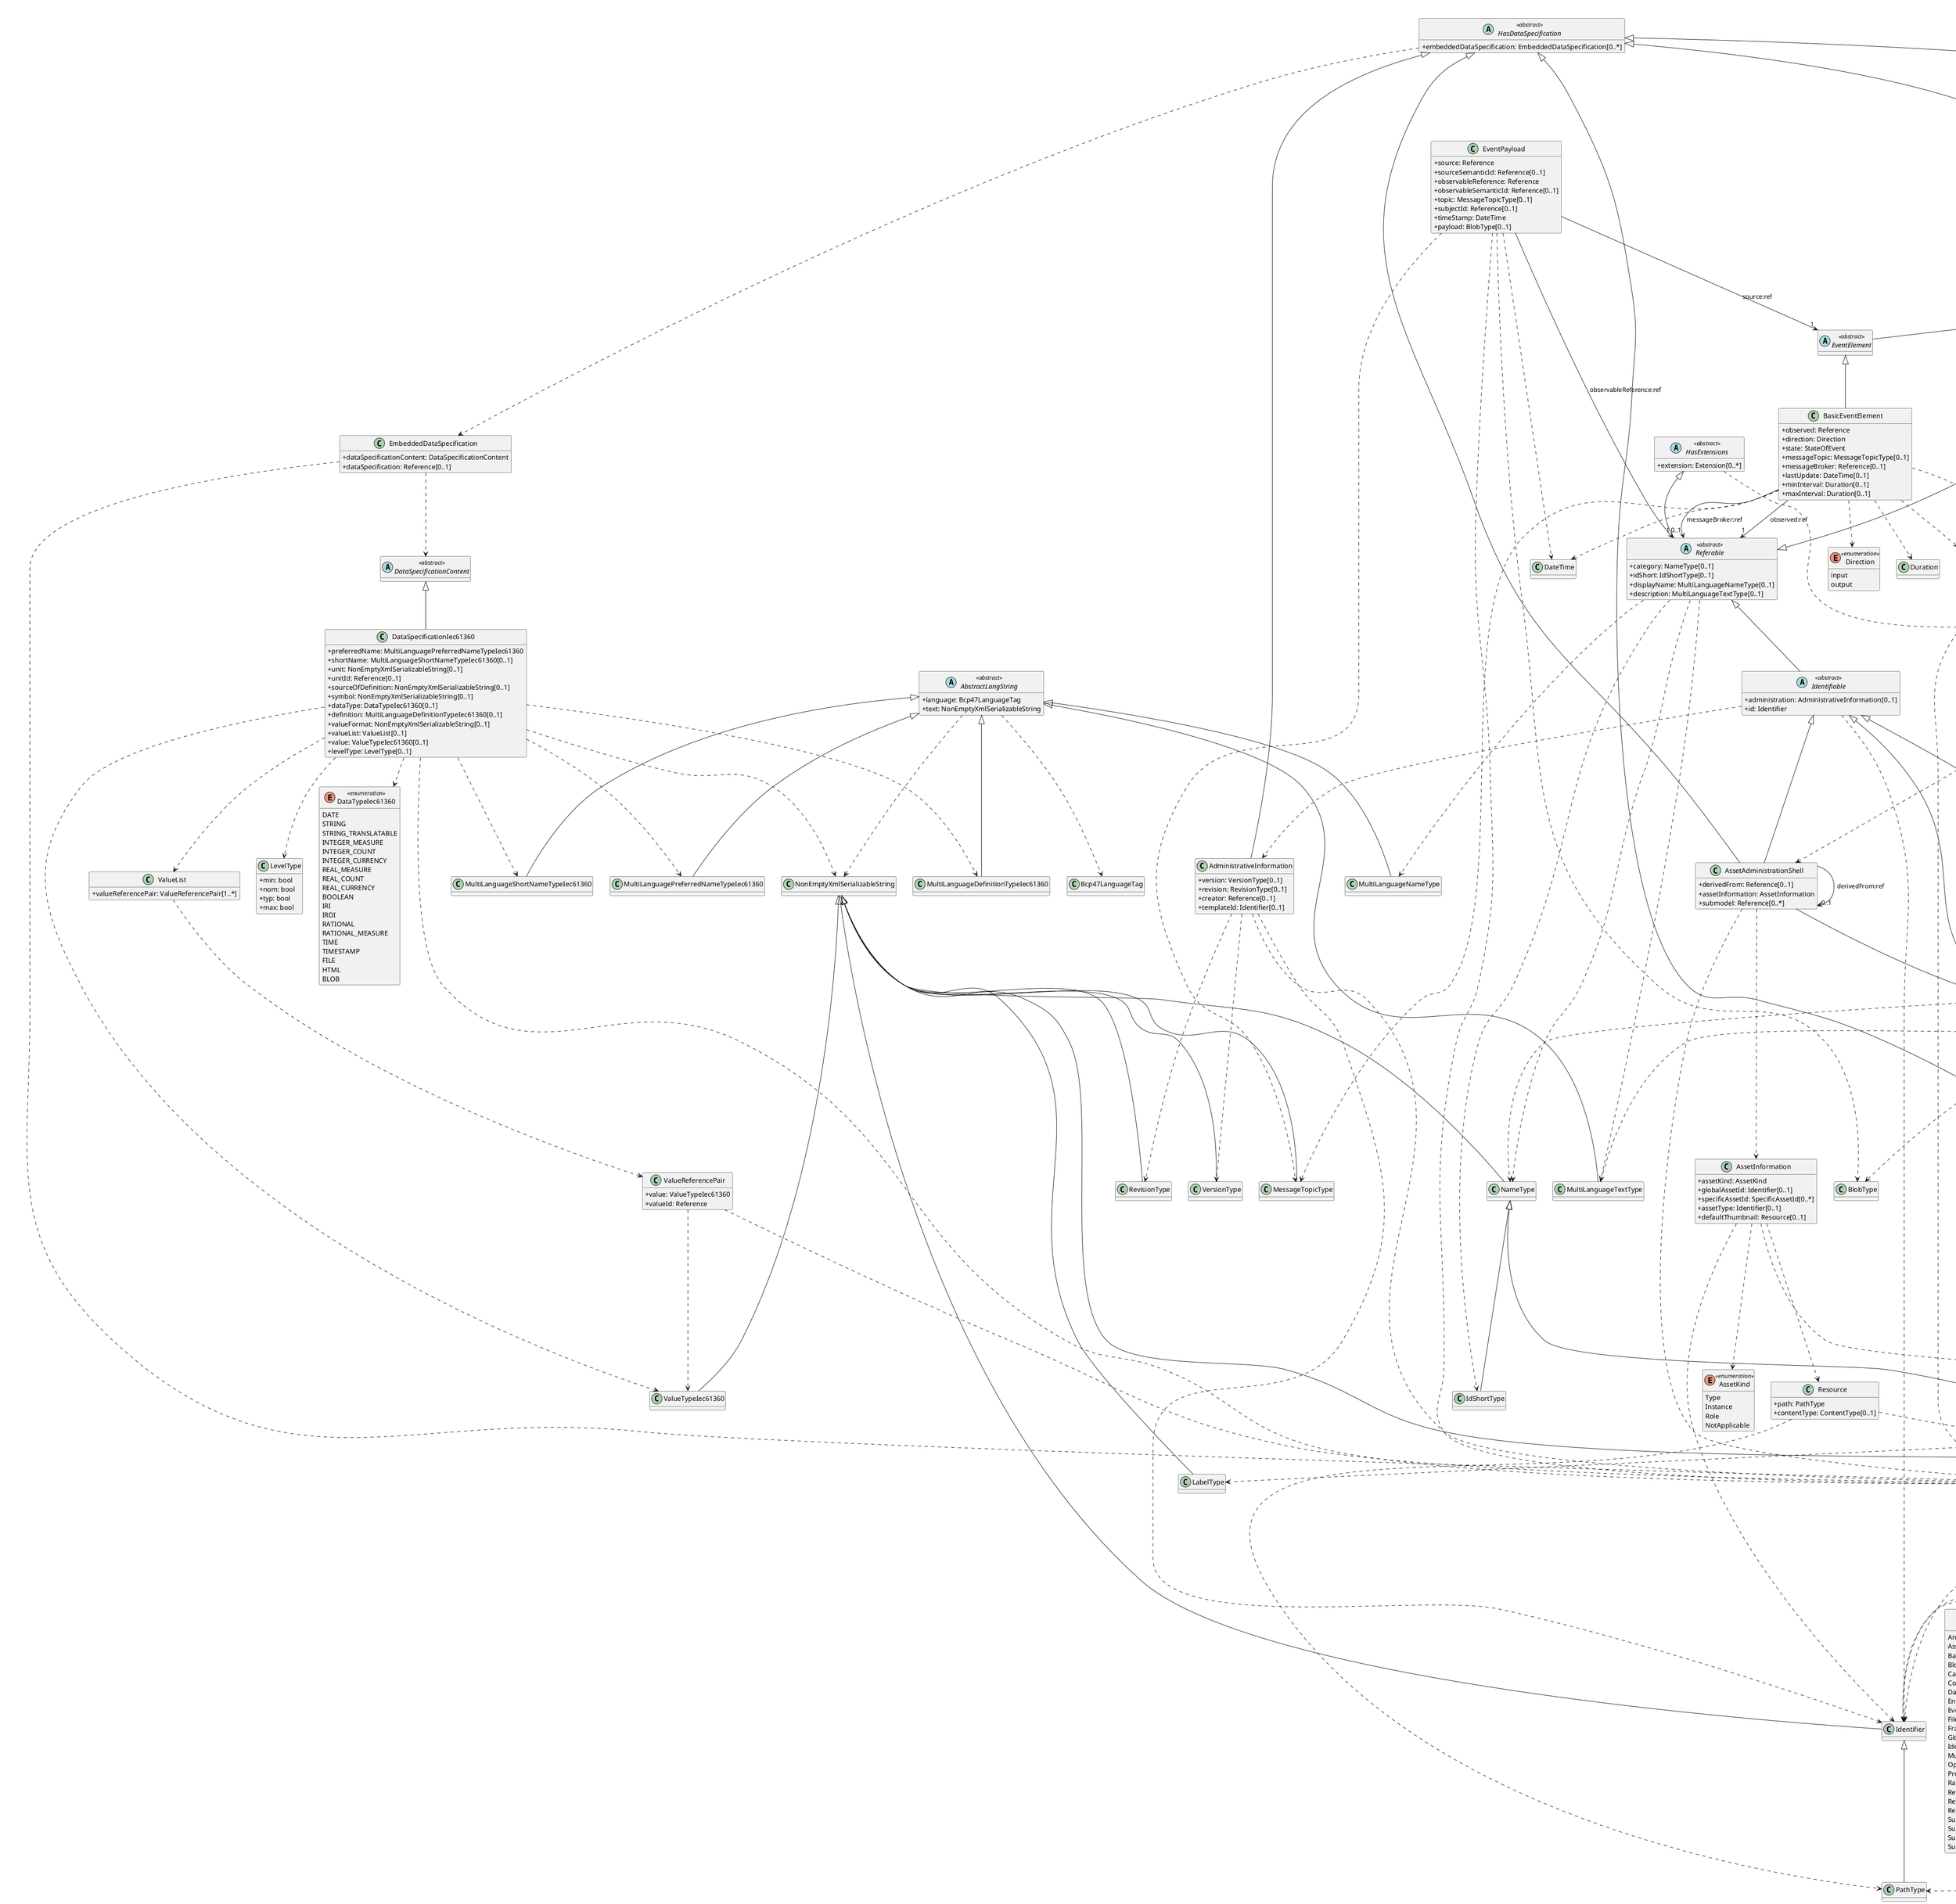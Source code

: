 @startuml
skinparam classAttributeIconSize 0
hide methods

enum AasSubmodelElements <<enumeration>> {
  AnnotatedRelationshipElement
  BasicEventElement
  Blob
  Capability
  DataElement
  Entity
  EventElement
  File
  MultiLanguageProperty
  Operation
  Property
  Range
  ReferenceElement
  RelationshipElement
  SubmodelElement
  SubmodelElementList
  SubmodelElementCollection
}
abstract class AbstractLangString <<abstract>> {
  +language: Bcp47LanguageTag 
  +text: NonEmptyXmlSerializableString 
}
class AdministrativeInformation {
  +version: VersionType[0..1] 
  +revision: RevisionType[0..1] 
  +creator: Reference[0..1] 
  +templateId: Identifier[0..1] 
}
class AnnotatedRelationshipElement {
  +annotation: DataElement[0..*] 
}
class AssetAdministrationShell {
  +derivedFrom: Reference[0..1] 
  +assetInformation: AssetInformation 
  +submodel: Reference[0..*] 
}
class AssetInformation {
  +assetKind: AssetKind 
  +globalAssetId: Identifier[0..1] 
  +specificAssetId: SpecificAssetId[0..*] 
  +assetType: Identifier[0..1] 
  +defaultThumbnail: Resource[0..1] 
}
enum AssetKind <<enumeration>> {
  Type
  Instance
  Role
  NotApplicable
}
class Bcp47LanguageTag {
}
class BasicEventElement {
  +observed: Reference 
  +direction: Direction 
  +state: StateOfEvent 
  +messageTopic: MessageTopicType[0..1] 
  +messageBroker: Reference[0..1] 
  +lastUpdate: DateTime[0..1] 
  +minInterval: Duration[0..1] 
  +maxInterval: Duration[0..1] 
}
class Blob {
  +value: BlobType[0..1] 
  +contentType: ContentType 
}
class BlobType {
}
class Capability {
}
class ConceptDescription {
  +isCaseOf: Reference[0..*] 
}
class ContentType {
}
abstract class DataElement <<abstract>> {
}
class DataSpecificationIec61360 {
  +preferredName: MultiLanguagePreferredNameTypeIec61360 
  +shortName: MultiLanguageShortNameTypeIec61360[0..1] 
  +unit: NonEmptyXmlSerializableString[0..1] 
  +unitId: Reference[0..1] 
  +sourceOfDefinition: NonEmptyXmlSerializableString[0..1] 
  +symbol: NonEmptyXmlSerializableString[0..1] 
  +dataType: DataTypeIec61360[0..1] 
  +definition: MultiLanguageDefinitionTypeIec61360[0..1] 
  +valueFormat: NonEmptyXmlSerializableString[0..1] 
  +valueList: ValueList[0..1] 
  +value: ValueTypeIec61360[0..1] 
  +levelType: LevelType[0..1] 
}
abstract class DataSpecificationContent <<abstract>> {
}
enum DataTypeIec61360 <<enumeration>> {
  DATE
  STRING
  STRING_TRANSLATABLE
  INTEGER_MEASURE
  INTEGER_COUNT
  INTEGER_CURRENCY
  REAL_MEASURE
  REAL_COUNT
  REAL_CURRENCY
  BOOLEAN
  IRI
  IRDI
  RATIONAL
  RATIONAL_MEASURE
  TIME
  TIMESTAMP
  FILE
  HTML
  BLOB
}
enum DataTypeDefXsd <<enumeration>> {
  xs:anyURI
  xs:base64Binary
  xs:boolean
  xs:byte
  xs:date
  xs:dateTime
  xs:decimal
  xs:double
  xs:duration
  xs:float
  xs:gDay
  xs:gMonth
  xs:gMonthDay
  xs:gYear
  xs:gYearMonth
  xs:hexBinary
  xs:int
  xs:integer
  xs:long
  xs:negativeInteger
  xs:nonNegativeInteger
  xs:nonPositiveInteger
  xs:positiveInteger
  xs:short
  xs:string
  xs:time
  xs:unsignedByte
  xs:unsignedInt
  xs:unsignedLong
  xs:unsignedShort
}
class DateTime {
}
enum Direction <<enumeration>> {
  input
  output
}
class Duration {
}
class EmbeddedDataSpecification {
  +dataSpecificationContent: DataSpecificationContent 
  +dataSpecification: Reference[0..1] 
}
class Entity {
  +statement: SubmodelElement[0..*] 
  +entityType: EntityType[0..1] 
  +globalAssetId: Identifier[0..1] 
  +specificAssetId: SpecificAssetId[0..*] 
}
enum EntityType <<enumeration>> {
  CoManagedEntity
  SelfManagedEntity
}
class Environment {
  +assetAdministrationShell: AssetAdministrationShell[0..*] 
  +submodel: Submodel[0..*] 
  +conceptDescription: ConceptDescription[0..*] 
}
abstract class EventElement <<abstract>> {
}
class EventPayload {
  +source: Reference 
  +sourceSemanticId: Reference[0..1] 
  +observableReference: Reference 
  +observableSemanticId: Reference[0..1] 
  +topic: MessageTopicType[0..1] 
  +subjectId: Reference[0..1] 
  +timeStamp: DateTime 
  +payload: BlobType[0..1] 
}
class Extension {
  +name: NameType 
  +valueType: DataTypeDefXsd[0..1] 
  +value: ValueDataType[0..1] 
  +refersTo: Reference[0..*] 
}
class File {
  +value: PathType[0..1] 
  +contentType: ContentType 
}
abstract class HasDataSpecification <<abstract>> {
  +embeddedDataSpecification: EmbeddedDataSpecification[0..*] 
}
abstract class HasExtensions <<abstract>> {
  +extension: Extension[0..*] 
}
abstract class HasKind <<abstract>> {
  +kind: ModellingKind[0..1] 
}
abstract class HasSemantics <<abstract>> {
  +semanticId: Reference[0..1] 
  +supplementalSemanticId: Reference[0..*] 
}
class IdShortType {
}
abstract class Identifiable <<abstract>> {
  +administration: AdministrativeInformation[0..1] 
  +id: Identifier 
}
class Identifier {
}
class Key {
  +type: KeyTypes 
  +value: Identifier 
}
enum KeyTypes <<enumeration>> {
  AnnotatedRelationshipElement
  AssetAdministrationShell
  BasicEventElement
  Blob
  Capability
  ConceptDescription
  DataElement
  Entity
  EventElement
  File
  FragmentReference
  GlobalReference
  Identifiable
  MultiLanguageProperty
  Operation
  Property
  Range
  Referable
  ReferenceElement
  RelationshipElement
  Submodel
  SubmodelElement
  SubmodelElementCollection
  SubmodelElementList
}
class LabelType {
}
class MultiLanguageDefinitionTypeIec61360 {
}
class MultiLanguageNameType {
}
class MultiLanguagePreferredNameTypeIec61360 {
}
class MultiLanguageShortNameTypeIec61360 {
}
class MultiLanguageTextType {
}
class LevelType {
  +min: bool 
  +nom: bool 
  +typ: bool 
  +max: bool 
}
class MessageTopicType {
}
enum ModellingKind <<enumeration>> {
  Template
  Instance
}
class MultiLanguageProperty {
  +value: MultiLanguageTextType[0..1] 
  +valueId: Reference[0..1] 
}
class NameType {
}
class NonEmptyXmlSerializableString {
}
class Operation {
  +inputVariable: OperationVariable[0..*] 
  +outputVariable: OperationVariable[0..*] 
  +inoutputVariable: OperationVariable[0..*] 
}
class OperationVariable {
  +value: SubmodelElement 
}
class PathType {
}
class Property {
  +valueType: DataTypeDefXsd 
  +value: ValueDataType[0..1] 
  +valueId: Reference[0..1] 
}
abstract class Qualifiable <<abstract>> {
  +qualifier: Qualifier[0..*] 
}
class Qualifier {
  +kind: QualifierKind[0..1] 
  +type: QualifierType 
  +valueType: DataTypeDefXsd 
  +value: ValueDataType[0..1] 
  +valueId: Reference[0..1] 
}
enum QualifierKind <<enumeration>> {
  ValueQualifier
  ConceptQualifier
  TemplateQualifier
}
class QualifierType {
}
class Range {
  +valueType: DataTypeDefXsd 
  +min: ValueDataType[0..1] 
  +max: ValueDataType[0..1] 
}
abstract class Referable <<abstract>> {
  +category: NameType[0..1] 
  +idShort: IdShortType[0..1] 
  +displayName: MultiLanguageNameType[0..1] 
  +description: MultiLanguageTextType[0..1] 
}
class Reference {
  +type: ReferenceTypes 
  +referredSemanticId: Reference[0..1] 
  +key: Key[1..*] 
}
class ReferenceElement {
  +value: Reference[0..1] 
}
enum ReferenceTypes <<enumeration>> {
  ExternalReference
  ModelReference
}
class RelationshipElement {
  +first: Reference 
  +second: Reference 
}
class Resource {
  +path: PathType 
  +contentType: ContentType[0..1] 
}
class RevisionType {
}
class SpecificAssetId {
  +name: LabelType 
  +value: Identifier 
  +externalSubjectId: Reference[0..1] 
}
enum StateOfEvent <<enumeration>> {
  on
  off
}
class Submodel {
  +submodelElement: SubmodelElement[0..*] 
}
abstract class SubmodelElement <<abstract>> {
}
class SubmodelElementCollection {
  +value: SubmodelElement[0..*] 
}
class SubmodelElementList {
  +orderRelevant: bool[0..1] 
  +semanticIdListElement: Reference[0..1] 
  +typeValueListElement: AasSubmodelElements 
  +valueTypeListElement: DataTypeDefXsd[0..1] 
  +value: SubmodelElement[0..*] 
}
class ValueDataType {
}
class ValueList {
  +valueReferencePair: ValueReferencePair[1..*] 
}
class ValueReferencePair {
  +value: ValueTypeIec61360 
  +valueId: Reference 
}
class ValueTypeIec61360 {
}
class VersionType {
}
AbstractLangString ..> Bcp47LanguageTag
AbstractLangString ..> NonEmptyXmlSerializableString
AbstractLangString <|-- MultiLanguageDefinitionTypeIec61360
AbstractLangString <|-- MultiLanguageNameType
AbstractLangString <|-- MultiLanguagePreferredNameTypeIec61360
AbstractLangString <|-- MultiLanguageShortNameTypeIec61360
AbstractLangString <|-- MultiLanguageTextType
AdministrativeInformation ..> VersionType
AdministrativeInformation ..> RevisionType
AdministrativeInformation ..> Reference
AdministrativeInformation ..> Identifier
AnnotatedRelationshipElement ..> DataElement
AssetAdministrationShell ..> Reference
AssetAdministrationShell ..> AssetInformation
AssetAdministrationShell -->"0..*" Submodel : submodel:ref
AssetAdministrationShell -->"0..1" AssetAdministrationShell : derivedFrom:ref
AssetInformation ..> AssetKind
AssetInformation ..> Identifier
AssetInformation ..> SpecificAssetId
AssetInformation ..> Resource
BasicEventElement ..> Reference
BasicEventElement ..> Direction
BasicEventElement ..> StateOfEvent
BasicEventElement ..> MessageTopicType
BasicEventElement ..> DateTime
BasicEventElement ..> Duration
BasicEventElement -->"0..1" Referable : messageBroker:ref
BasicEventElement -->"1" Referable : observed:ref
Blob ..> BlobType
Blob ..> ContentType
ConceptDescription ..> Reference
DataElement <|-- Blob
DataElement <|-- File
DataElement <|-- MultiLanguageProperty
DataElement <|-- Property
DataElement <|-- Range
DataElement <|-- ReferenceElement
DataSpecificationContent <|-- DataSpecificationIec61360
DataSpecificationIec61360 ..> MultiLanguagePreferredNameTypeIec61360
DataSpecificationIec61360 ..> MultiLanguageShortNameTypeIec61360
DataSpecificationIec61360 ..> NonEmptyXmlSerializableString
DataSpecificationIec61360 ..> Reference
DataSpecificationIec61360 ..> DataTypeIec61360
DataSpecificationIec61360 ..> MultiLanguageDefinitionTypeIec61360
DataSpecificationIec61360 ..> ValueList
DataSpecificationIec61360 ..> ValueTypeIec61360
DataSpecificationIec61360 ..> LevelType
EmbeddedDataSpecification ..> DataSpecificationContent
EmbeddedDataSpecification ..> Reference
Entity ..> SubmodelElement
Entity ..> EntityType
Entity ..> Identifier
Entity ..> SpecificAssetId
Environment ..> AssetAdministrationShell
Environment ..> Submodel
Environment ..> ConceptDescription
EventElement <|-- BasicEventElement
EventPayload ..> Reference
EventPayload ..> MessageTopicType
EventPayload ..> DateTime
EventPayload ..> BlobType
EventPayload -->"1" Referable : observableReference:ref
EventPayload -->"1" EventElement : source:ref
Extension ..> NameType
Extension ..> DataTypeDefXsd
Extension ..> ValueDataType
Extension ..> Reference
File ..> PathType
File ..> ContentType
HasDataSpecification <|-- AdministrativeInformation
HasDataSpecification <|-- AssetAdministrationShell
HasDataSpecification <|-- ConceptDescription
HasDataSpecification ..> EmbeddedDataSpecification
HasDataSpecification <|-- Submodel
HasDataSpecification <|-- SubmodelElement
HasExtensions ..> Extension
HasExtensions <|-- Referable
HasKind ..> ModellingKind
HasKind <|-- Submodel
HasSemantics <|-- Extension
HasSemantics ..> Reference
HasSemantics <|-- Qualifier
HasSemantics <|-- SpecificAssetId
HasSemantics <|-- Submodel
HasSemantics <|-- SubmodelElement
Identifiable <|-- AssetAdministrationShell
Identifiable <|-- ConceptDescription
Identifiable ..> AdministrativeInformation
Identifiable ..> Identifier
Identifiable <|-- Submodel
Identifier <|-- PathType
Key ..> KeyTypes
Key ..> Identifier
MultiLanguageProperty ..> MultiLanguageTextType
MultiLanguageProperty ..> Reference
NameType <|-- IdShortType
NameType <|-- QualifierType
NonEmptyXmlSerializableString <|-- ContentType
NonEmptyXmlSerializableString <|-- Identifier
NonEmptyXmlSerializableString <|-- LabelType
NonEmptyXmlSerializableString <|-- MessageTopicType
NonEmptyXmlSerializableString <|-- NameType
NonEmptyXmlSerializableString <|-- RevisionType
NonEmptyXmlSerializableString <|-- ValueTypeIec61360
NonEmptyXmlSerializableString <|-- VersionType
Operation ..> OperationVariable
OperationVariable ..> SubmodelElement
Property ..> DataTypeDefXsd
Property ..> ValueDataType
Property ..> Reference
Qualifiable ..> Qualifier
Qualifiable <|-- Submodel
Qualifiable <|-- SubmodelElement
Qualifier ..> QualifierKind
Qualifier ..> QualifierType
Qualifier ..> DataTypeDefXsd
Qualifier ..> ValueDataType
Qualifier ..> Reference
Range ..> DataTypeDefXsd
Range ..> ValueDataType
Referable <|-- Identifiable
Referable ..> NameType
Referable ..> IdShortType
Referable ..> MultiLanguageNameType
Referable ..> MultiLanguageTextType
Referable <|-- SubmodelElement
Reference ..> ReferenceTypes
Reference ..> Reference
Reference ..> Key
ReferenceElement ..> Reference
RelationshipElement <|-- AnnotatedRelationshipElement
RelationshipElement ..> Reference
Resource ..> PathType
Resource ..> ContentType
SpecificAssetId ..> LabelType
SpecificAssetId ..> Identifier
SpecificAssetId ..> Reference
Submodel ..> SubmodelElement
SubmodelElement <|-- Capability
SubmodelElement <|-- DataElement
SubmodelElement <|-- Entity
SubmodelElement <|-- EventElement
SubmodelElement <|-- Operation
SubmodelElement <|-- RelationshipElement
SubmodelElement <|-- SubmodelElementCollection
SubmodelElement <|-- SubmodelElementList
SubmodelElementCollection ..> SubmodelElement
SubmodelElementList ..> Reference
SubmodelElementList ..> AasSubmodelElements
SubmodelElementList ..> DataTypeDefXsd
SubmodelElementList ..> SubmodelElement
ValueList ..> ValueReferencePair
ValueReferencePair ..> ValueTypeIec61360
ValueReferencePair ..> Reference
@enduml
